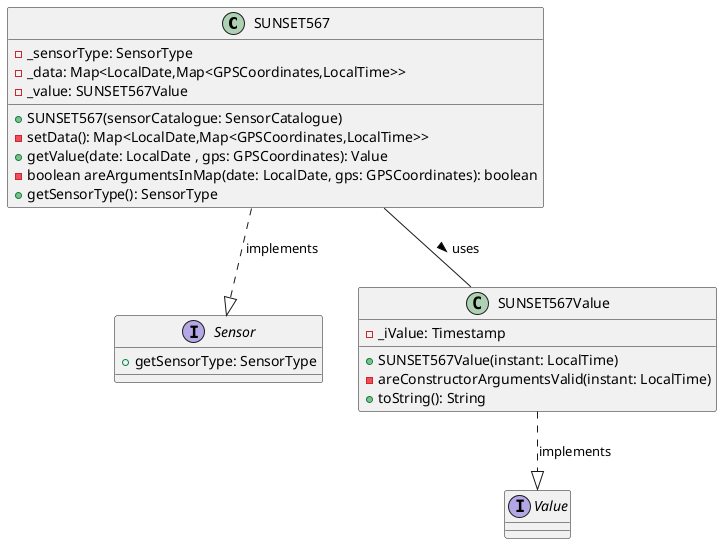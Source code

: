 @startuml SUNSET567_Class_Diagram

class SUNSET567 {
    - _sensorType: SensorType
    - _data: Map<LocalDate,Map<GPSCoordinates,LocalTime>>
    - _value: SUNSET567Value
    + SUNSET567(sensorCatalogue: SensorCatalogue)
    - setData(): Map<LocalDate,Map<GPSCoordinates,LocalTime>>
    + getValue(date: LocalDate , gps: GPSCoordinates): Value
    - boolean areArgumentsInMap(date: LocalDate, gps: GPSCoordinates): boolean
    + getSensorType(): SensorType
}

interface Sensor {
    + getSensorType: SensorType
}

interface Value {
}

class SUNSET567Value {
    + SUNSET567Value(instant: LocalTime)
    - areConstructorArgumentsValid(instant: LocalTime)
    - _iValue: Timestamp
    + toString(): String
}

SUNSET567 ..|> Sensor : implements
SUNSET567 -- SUNSET567Value : uses >
SUNSET567Value ..|> Value : implements

@enduml
